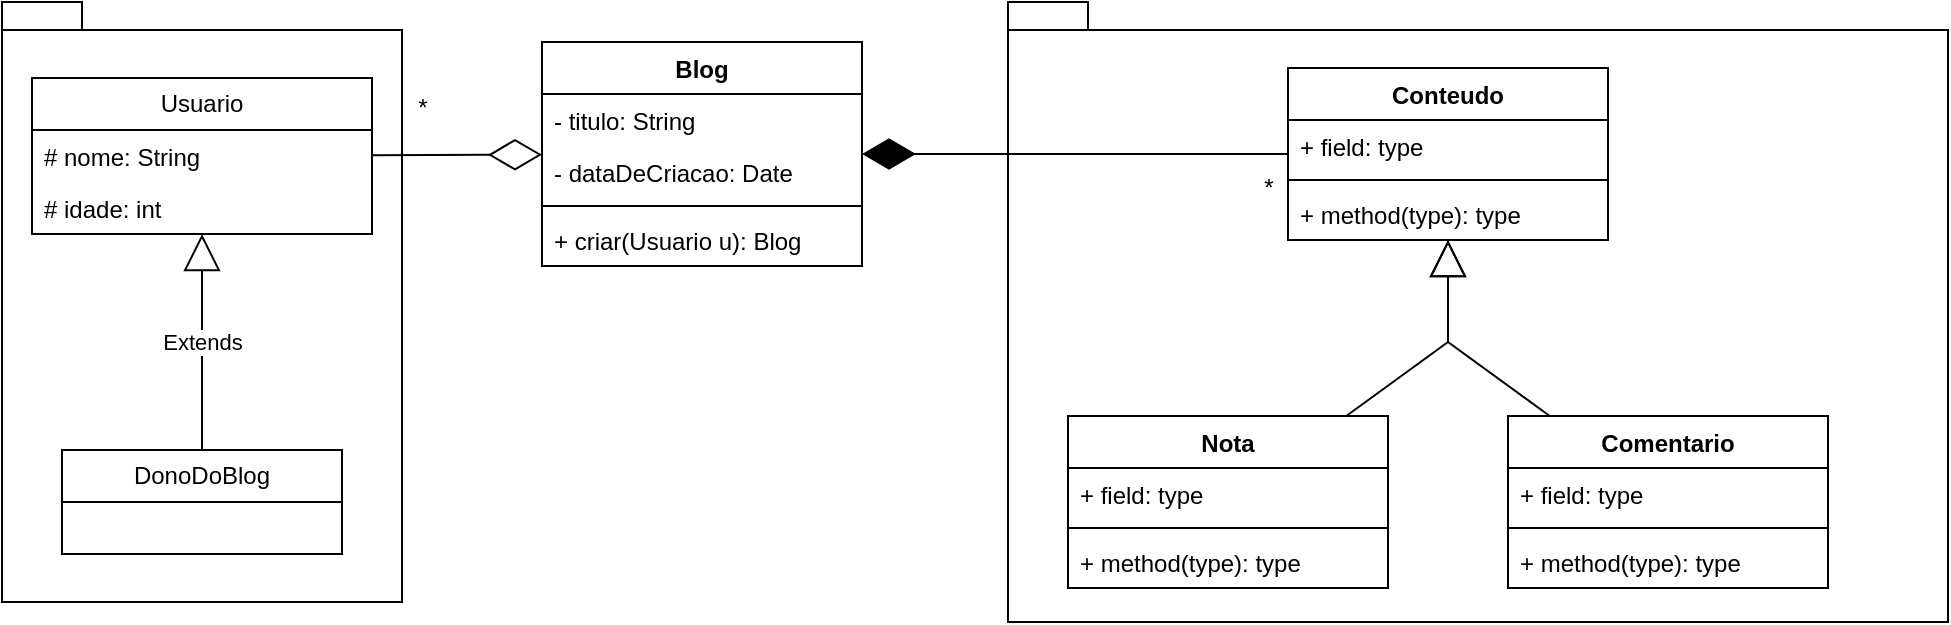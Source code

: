 <mxfile version="24.6.2" type="github">
  <diagram name="Página-1" id="VCbj5g5LD_jYwtaUO0ZD">
    <mxGraphModel dx="1163" dy="676" grid="1" gridSize="10" guides="1" tooltips="1" connect="1" arrows="1" fold="1" page="1" pageScale="1" pageWidth="827" pageHeight="1169" math="0" shadow="0">
      <root>
        <mxCell id="0" />
        <mxCell id="1" parent="0" />
        <mxCell id="rpYWNJqYlB2NfyHz1Jnz-33" value="" style="shape=folder;fontStyle=1;spacingTop=10;tabWidth=40;tabHeight=14;tabPosition=left;html=1;whiteSpace=wrap;" vertex="1" parent="1">
          <mxGeometry x="503" y="170" width="470" height="310" as="geometry" />
        </mxCell>
        <mxCell id="rpYWNJqYlB2NfyHz1Jnz-26" value="" style="shape=folder;fontStyle=1;spacingTop=10;tabWidth=40;tabHeight=14;tabPosition=left;html=1;whiteSpace=wrap;" vertex="1" parent="1">
          <mxGeometry y="170" width="200" height="300" as="geometry" />
        </mxCell>
        <mxCell id="rpYWNJqYlB2NfyHz1Jnz-1" value="Usuario" style="swimlane;fontStyle=0;childLayout=stackLayout;horizontal=1;startSize=26;fillColor=none;horizontalStack=0;resizeParent=1;resizeParentMax=0;resizeLast=0;collapsible=1;marginBottom=0;whiteSpace=wrap;html=1;" vertex="1" parent="1">
          <mxGeometry x="15" y="208" width="170" height="78" as="geometry" />
        </mxCell>
        <mxCell id="rpYWNJqYlB2NfyHz1Jnz-2" value="# nome: String" style="text;strokeColor=none;fillColor=none;align=left;verticalAlign=top;spacingLeft=4;spacingRight=4;overflow=hidden;rotatable=0;points=[[0,0.5],[1,0.5]];portConstraint=eastwest;whiteSpace=wrap;html=1;" vertex="1" parent="rpYWNJqYlB2NfyHz1Jnz-1">
          <mxGeometry y="26" width="170" height="26" as="geometry" />
        </mxCell>
        <mxCell id="rpYWNJqYlB2NfyHz1Jnz-3" value="# idade: int" style="text;strokeColor=none;fillColor=none;align=left;verticalAlign=top;spacingLeft=4;spacingRight=4;overflow=hidden;rotatable=0;points=[[0,0.5],[1,0.5]];portConstraint=eastwest;whiteSpace=wrap;html=1;" vertex="1" parent="rpYWNJqYlB2NfyHz1Jnz-1">
          <mxGeometry y="52" width="170" height="26" as="geometry" />
        </mxCell>
        <mxCell id="rpYWNJqYlB2NfyHz1Jnz-5" value="DonoDoBlog" style="swimlane;fontStyle=0;childLayout=stackLayout;horizontal=1;startSize=26;fillColor=none;horizontalStack=0;resizeParent=1;resizeParentMax=0;resizeLast=0;collapsible=1;marginBottom=0;whiteSpace=wrap;html=1;" vertex="1" parent="1">
          <mxGeometry x="30" y="394" width="140" height="52" as="geometry" />
        </mxCell>
        <mxCell id="rpYWNJqYlB2NfyHz1Jnz-9" value="Blog" style="swimlane;fontStyle=1;align=center;verticalAlign=top;childLayout=stackLayout;horizontal=1;startSize=26;horizontalStack=0;resizeParent=1;resizeParentMax=0;resizeLast=0;collapsible=1;marginBottom=0;whiteSpace=wrap;html=1;" vertex="1" parent="1">
          <mxGeometry x="270" y="190" width="160" height="112" as="geometry" />
        </mxCell>
        <mxCell id="rpYWNJqYlB2NfyHz1Jnz-10" value="- titulo: String" style="text;strokeColor=none;fillColor=none;align=left;verticalAlign=top;spacingLeft=4;spacingRight=4;overflow=hidden;rotatable=0;points=[[0,0.5],[1,0.5]];portConstraint=eastwest;whiteSpace=wrap;html=1;" vertex="1" parent="rpYWNJqYlB2NfyHz1Jnz-9">
          <mxGeometry y="26" width="160" height="26" as="geometry" />
        </mxCell>
        <mxCell id="rpYWNJqYlB2NfyHz1Jnz-27" value="- dataDeCriacao: Date" style="text;strokeColor=none;fillColor=none;align=left;verticalAlign=top;spacingLeft=4;spacingRight=4;overflow=hidden;rotatable=0;points=[[0,0.5],[1,0.5]];portConstraint=eastwest;whiteSpace=wrap;html=1;" vertex="1" parent="rpYWNJqYlB2NfyHz1Jnz-9">
          <mxGeometry y="52" width="160" height="26" as="geometry" />
        </mxCell>
        <mxCell id="rpYWNJqYlB2NfyHz1Jnz-11" value="" style="line;strokeWidth=1;fillColor=none;align=left;verticalAlign=middle;spacingTop=-1;spacingLeft=3;spacingRight=3;rotatable=0;labelPosition=right;points=[];portConstraint=eastwest;strokeColor=inherit;" vertex="1" parent="rpYWNJqYlB2NfyHz1Jnz-9">
          <mxGeometry y="78" width="160" height="8" as="geometry" />
        </mxCell>
        <mxCell id="rpYWNJqYlB2NfyHz1Jnz-12" value="+ criar(Usuario u): Blog" style="text;strokeColor=none;fillColor=none;align=left;verticalAlign=top;spacingLeft=4;spacingRight=4;overflow=hidden;rotatable=0;points=[[0,0.5],[1,0.5]];portConstraint=eastwest;whiteSpace=wrap;html=1;" vertex="1" parent="rpYWNJqYlB2NfyHz1Jnz-9">
          <mxGeometry y="86" width="160" height="26" as="geometry" />
        </mxCell>
        <mxCell id="rpYWNJqYlB2NfyHz1Jnz-13" value="Conteudo" style="swimlane;fontStyle=1;align=center;verticalAlign=top;childLayout=stackLayout;horizontal=1;startSize=26;horizontalStack=0;resizeParent=1;resizeParentMax=0;resizeLast=0;collapsible=1;marginBottom=0;whiteSpace=wrap;html=1;" vertex="1" parent="1">
          <mxGeometry x="643" y="203" width="160" height="86" as="geometry" />
        </mxCell>
        <mxCell id="rpYWNJqYlB2NfyHz1Jnz-14" value="+ field: type" style="text;strokeColor=none;fillColor=none;align=left;verticalAlign=top;spacingLeft=4;spacingRight=4;overflow=hidden;rotatable=0;points=[[0,0.5],[1,0.5]];portConstraint=eastwest;whiteSpace=wrap;html=1;" vertex="1" parent="rpYWNJqYlB2NfyHz1Jnz-13">
          <mxGeometry y="26" width="160" height="26" as="geometry" />
        </mxCell>
        <mxCell id="rpYWNJqYlB2NfyHz1Jnz-15" value="" style="line;strokeWidth=1;fillColor=none;align=left;verticalAlign=middle;spacingTop=-1;spacingLeft=3;spacingRight=3;rotatable=0;labelPosition=right;points=[];portConstraint=eastwest;strokeColor=inherit;" vertex="1" parent="rpYWNJqYlB2NfyHz1Jnz-13">
          <mxGeometry y="52" width="160" height="8" as="geometry" />
        </mxCell>
        <mxCell id="rpYWNJqYlB2NfyHz1Jnz-16" value="+ method(type): type" style="text;strokeColor=none;fillColor=none;align=left;verticalAlign=top;spacingLeft=4;spacingRight=4;overflow=hidden;rotatable=0;points=[[0,0.5],[1,0.5]];portConstraint=eastwest;whiteSpace=wrap;html=1;" vertex="1" parent="rpYWNJqYlB2NfyHz1Jnz-13">
          <mxGeometry y="60" width="160" height="26" as="geometry" />
        </mxCell>
        <mxCell id="rpYWNJqYlB2NfyHz1Jnz-17" value="Nota" style="swimlane;fontStyle=1;align=center;verticalAlign=top;childLayout=stackLayout;horizontal=1;startSize=26;horizontalStack=0;resizeParent=1;resizeParentMax=0;resizeLast=0;collapsible=1;marginBottom=0;whiteSpace=wrap;html=1;" vertex="1" parent="1">
          <mxGeometry x="533" y="377" width="160" height="86" as="geometry" />
        </mxCell>
        <mxCell id="rpYWNJqYlB2NfyHz1Jnz-18" value="+ field: type" style="text;strokeColor=none;fillColor=none;align=left;verticalAlign=top;spacingLeft=4;spacingRight=4;overflow=hidden;rotatable=0;points=[[0,0.5],[1,0.5]];portConstraint=eastwest;whiteSpace=wrap;html=1;" vertex="1" parent="rpYWNJqYlB2NfyHz1Jnz-17">
          <mxGeometry y="26" width="160" height="26" as="geometry" />
        </mxCell>
        <mxCell id="rpYWNJqYlB2NfyHz1Jnz-19" value="" style="line;strokeWidth=1;fillColor=none;align=left;verticalAlign=middle;spacingTop=-1;spacingLeft=3;spacingRight=3;rotatable=0;labelPosition=right;points=[];portConstraint=eastwest;strokeColor=inherit;" vertex="1" parent="rpYWNJqYlB2NfyHz1Jnz-17">
          <mxGeometry y="52" width="160" height="8" as="geometry" />
        </mxCell>
        <mxCell id="rpYWNJqYlB2NfyHz1Jnz-20" value="+ method(type): type" style="text;strokeColor=none;fillColor=none;align=left;verticalAlign=top;spacingLeft=4;spacingRight=4;overflow=hidden;rotatable=0;points=[[0,0.5],[1,0.5]];portConstraint=eastwest;whiteSpace=wrap;html=1;" vertex="1" parent="rpYWNJqYlB2NfyHz1Jnz-17">
          <mxGeometry y="60" width="160" height="26" as="geometry" />
        </mxCell>
        <mxCell id="rpYWNJqYlB2NfyHz1Jnz-21" value="Comentario" style="swimlane;fontStyle=1;align=center;verticalAlign=top;childLayout=stackLayout;horizontal=1;startSize=26;horizontalStack=0;resizeParent=1;resizeParentMax=0;resizeLast=0;collapsible=1;marginBottom=0;whiteSpace=wrap;html=1;" vertex="1" parent="1">
          <mxGeometry x="753" y="377" width="160" height="86" as="geometry" />
        </mxCell>
        <mxCell id="rpYWNJqYlB2NfyHz1Jnz-22" value="+ field: type" style="text;strokeColor=none;fillColor=none;align=left;verticalAlign=top;spacingLeft=4;spacingRight=4;overflow=hidden;rotatable=0;points=[[0,0.5],[1,0.5]];portConstraint=eastwest;whiteSpace=wrap;html=1;" vertex="1" parent="rpYWNJqYlB2NfyHz1Jnz-21">
          <mxGeometry y="26" width="160" height="26" as="geometry" />
        </mxCell>
        <mxCell id="rpYWNJqYlB2NfyHz1Jnz-23" value="" style="line;strokeWidth=1;fillColor=none;align=left;verticalAlign=middle;spacingTop=-1;spacingLeft=3;spacingRight=3;rotatable=0;labelPosition=right;points=[];portConstraint=eastwest;strokeColor=inherit;" vertex="1" parent="rpYWNJqYlB2NfyHz1Jnz-21">
          <mxGeometry y="52" width="160" height="8" as="geometry" />
        </mxCell>
        <mxCell id="rpYWNJqYlB2NfyHz1Jnz-24" value="+ method(type): type" style="text;strokeColor=none;fillColor=none;align=left;verticalAlign=top;spacingLeft=4;spacingRight=4;overflow=hidden;rotatable=0;points=[[0,0.5],[1,0.5]];portConstraint=eastwest;whiteSpace=wrap;html=1;" vertex="1" parent="rpYWNJqYlB2NfyHz1Jnz-21">
          <mxGeometry y="60" width="160" height="26" as="geometry" />
        </mxCell>
        <mxCell id="rpYWNJqYlB2NfyHz1Jnz-25" value="Extends" style="endArrow=block;endSize=16;endFill=0;html=1;rounded=0;" edge="1" parent="1" source="rpYWNJqYlB2NfyHz1Jnz-5" target="rpYWNJqYlB2NfyHz1Jnz-1">
          <mxGeometry width="160" relative="1" as="geometry">
            <mxPoint x="220" y="330" as="sourcePoint" />
            <mxPoint x="380" y="330" as="targetPoint" />
          </mxGeometry>
        </mxCell>
        <mxCell id="rpYWNJqYlB2NfyHz1Jnz-29" value="" style="endArrow=diamondThin;endFill=1;endSize=24;html=1;rounded=0;" edge="1" parent="1" source="rpYWNJqYlB2NfyHz1Jnz-13" target="rpYWNJqYlB2NfyHz1Jnz-9">
          <mxGeometry width="160" relative="1" as="geometry">
            <mxPoint x="392" y="350" as="sourcePoint" />
            <mxPoint x="482" y="246" as="targetPoint" />
          </mxGeometry>
        </mxCell>
        <mxCell id="rpYWNJqYlB2NfyHz1Jnz-30" value="*" style="text;html=1;align=center;verticalAlign=middle;resizable=0;points=[];autosize=1;strokeColor=none;fillColor=none;" vertex="1" parent="1">
          <mxGeometry x="618" y="248" width="30" height="30" as="geometry" />
        </mxCell>
        <mxCell id="rpYWNJqYlB2NfyHz1Jnz-31" value="" style="endArrow=block;endSize=16;endFill=0;html=1;rounded=0;" edge="1" parent="1" source="rpYWNJqYlB2NfyHz1Jnz-17" target="rpYWNJqYlB2NfyHz1Jnz-13">
          <mxGeometry width="160" relative="1" as="geometry">
            <mxPoint x="433" y="350" as="sourcePoint" />
            <mxPoint x="593" y="350" as="targetPoint" />
            <Array as="points">
              <mxPoint x="723" y="340" />
            </Array>
          </mxGeometry>
        </mxCell>
        <mxCell id="rpYWNJqYlB2NfyHz1Jnz-32" value="" style="endArrow=block;endSize=16;endFill=0;html=1;rounded=0;" edge="1" parent="1" source="rpYWNJqYlB2NfyHz1Jnz-21" target="rpYWNJqYlB2NfyHz1Jnz-13">
          <mxGeometry width="160" relative="1" as="geometry">
            <mxPoint x="668" y="370" as="sourcePoint" />
            <mxPoint x="708" y="299" as="targetPoint" />
            <Array as="points">
              <mxPoint x="723" y="340" />
            </Array>
          </mxGeometry>
        </mxCell>
        <mxCell id="rpYWNJqYlB2NfyHz1Jnz-34" value="" style="endArrow=diamondThin;endFill=0;endSize=24;html=1;rounded=0;" edge="1" parent="1" source="rpYWNJqYlB2NfyHz1Jnz-1" target="rpYWNJqYlB2NfyHz1Jnz-9">
          <mxGeometry width="160" relative="1" as="geometry">
            <mxPoint x="210" y="300" as="sourcePoint" />
            <mxPoint x="560" y="390" as="targetPoint" />
          </mxGeometry>
        </mxCell>
        <mxCell id="rpYWNJqYlB2NfyHz1Jnz-35" value="*" style="text;html=1;align=center;verticalAlign=middle;resizable=0;points=[];autosize=1;strokeColor=none;fillColor=none;" vertex="1" parent="1">
          <mxGeometry x="195" y="208" width="30" height="30" as="geometry" />
        </mxCell>
      </root>
    </mxGraphModel>
  </diagram>
</mxfile>
